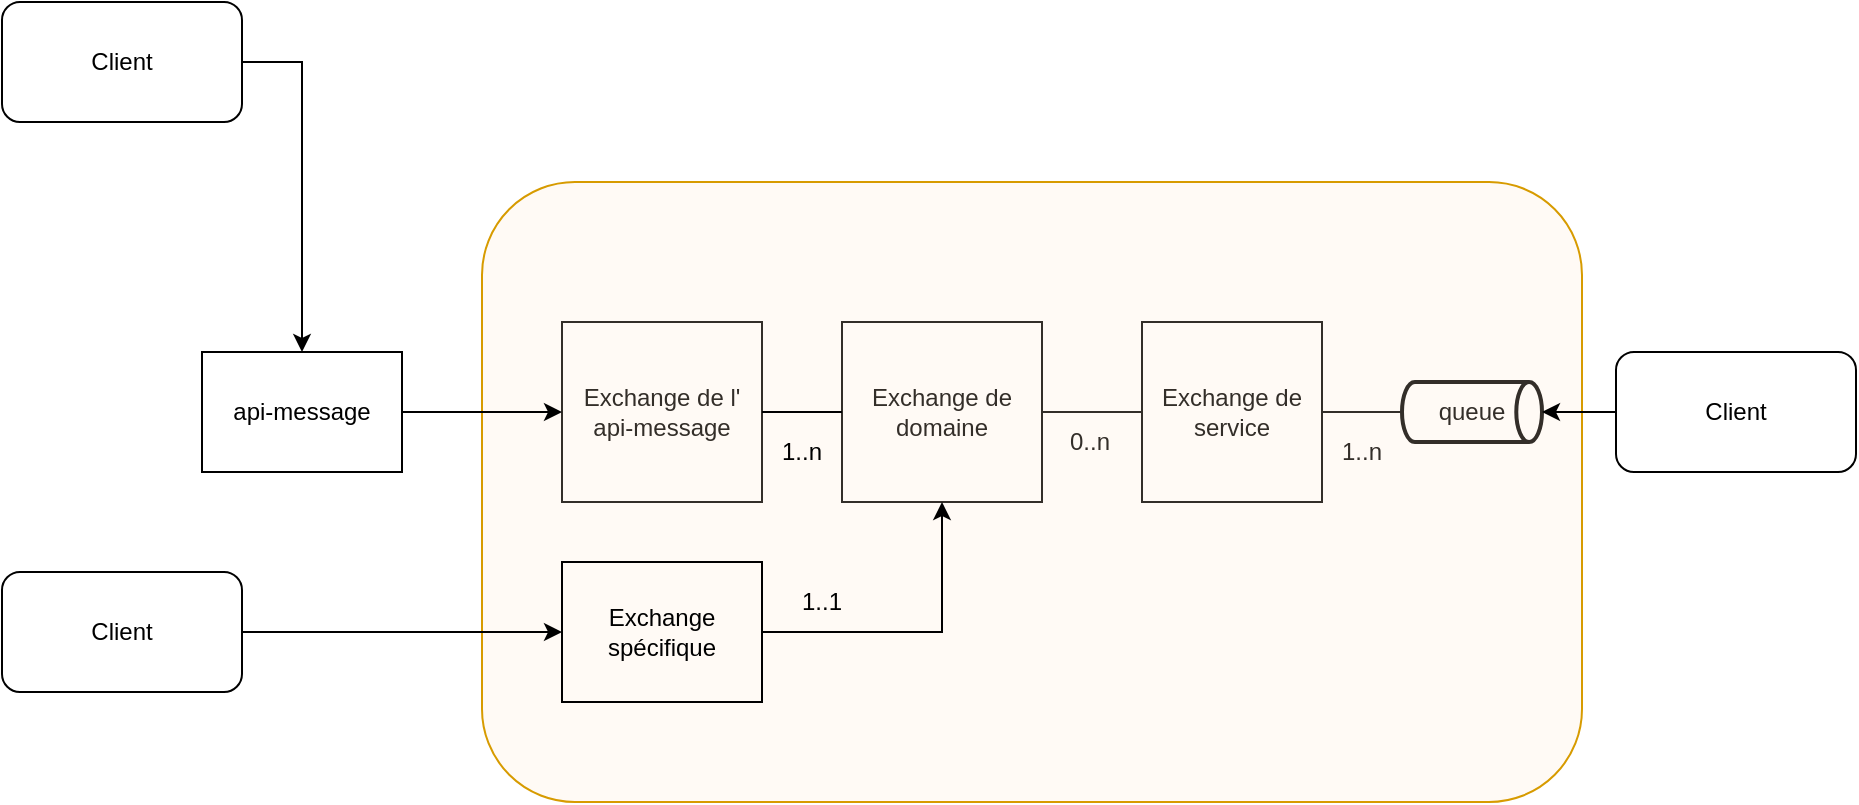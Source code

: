 <mxfile version="26.0.16">
  <diagram name="Page-1" id="UM4WadPqU_O_7prTtq_3">
    <mxGraphModel dx="1012" dy="539" grid="1" gridSize="10" guides="1" tooltips="1" connect="1" arrows="1" fold="1" page="1" pageScale="1" pageWidth="827" pageHeight="1169" background="none" math="0" shadow="0">
      <root>
        <mxCell id="0" />
        <mxCell id="1" parent="0" />
        <mxCell id="5TFMux1RP8ild-dQgcf5-1" value="Exchange de service" style="rounded=0;whiteSpace=wrap;html=1;" parent="1" vertex="1">
          <mxGeometry x="590" y="260" width="90" height="90" as="geometry" />
        </mxCell>
        <mxCell id="eWDsEHiJVU1BKkFps5_M-1" value="Exchange de domaine" style="rounded=0;whiteSpace=wrap;html=1;" vertex="1" parent="1">
          <mxGeometry x="440" y="260" width="100" height="90" as="geometry" />
        </mxCell>
        <mxCell id="eWDsEHiJVU1BKkFps5_M-3" value="Exchange de l&#39;&lt;div&gt;api-message&lt;/div&gt;" style="rounded=0;whiteSpace=wrap;html=1;" vertex="1" parent="1">
          <mxGeometry x="300" y="260" width="100" height="90" as="geometry" />
        </mxCell>
        <mxCell id="eWDsEHiJVU1BKkFps5_M-6" value="" style="endArrow=none;html=1;rounded=0;entryX=0;entryY=0.5;entryDx=0;entryDy=0;exitX=1;exitY=0.5;exitDx=0;exitDy=0;" edge="1" parent="1" source="eWDsEHiJVU1BKkFps5_M-1" target="5TFMux1RP8ild-dQgcf5-1">
          <mxGeometry width="50" height="50" relative="1" as="geometry">
            <mxPoint x="470" y="430" as="sourcePoint" />
            <mxPoint x="520" y="380" as="targetPoint" />
          </mxGeometry>
        </mxCell>
        <mxCell id="eWDsEHiJVU1BKkFps5_M-8" value="0..n" style="text;html=1;align=center;verticalAlign=middle;whiteSpace=wrap;rounded=0;" vertex="1" parent="1">
          <mxGeometry x="534" y="305" width="60" height="30" as="geometry" />
        </mxCell>
        <mxCell id="eWDsEHiJVU1BKkFps5_M-10" value="queue" style="strokeWidth=2;html=1;shape=mxgraph.flowchart.direct_data;whiteSpace=wrap;" vertex="1" parent="1">
          <mxGeometry x="720" y="290" width="70" height="30" as="geometry" />
        </mxCell>
        <mxCell id="eWDsEHiJVU1BKkFps5_M-11" value="1..n" style="text;html=1;align=center;verticalAlign=middle;whiteSpace=wrap;rounded=0;" vertex="1" parent="1">
          <mxGeometry x="670" y="310" width="60" height="30" as="geometry" />
        </mxCell>
        <mxCell id="eWDsEHiJVU1BKkFps5_M-12" value="" style="endArrow=none;html=1;rounded=0;entryX=0;entryY=0.5;entryDx=0;entryDy=0;entryPerimeter=0;exitX=1;exitY=0.5;exitDx=0;exitDy=0;" edge="1" parent="1" source="5TFMux1RP8ild-dQgcf5-1" target="eWDsEHiJVU1BKkFps5_M-10">
          <mxGeometry width="50" height="50" relative="1" as="geometry">
            <mxPoint x="670" y="305" as="sourcePoint" />
            <mxPoint x="870" y="288.421" as="targetPoint" />
          </mxGeometry>
        </mxCell>
        <mxCell id="eWDsEHiJVU1BKkFps5_M-14" value="" style="rounded=1;whiteSpace=wrap;html=1;fillColor=#ffe6cc;strokeColor=#d79b00;strokeOpacity=100;fillOpacity=20;" vertex="1" parent="1">
          <mxGeometry x="260" y="190" width="550" height="310" as="geometry" />
        </mxCell>
        <mxCell id="eWDsEHiJVU1BKkFps5_M-21" value="" style="endArrow=none;html=1;rounded=0;exitX=1;exitY=0.5;exitDx=0;exitDy=0;entryX=0;entryY=0.5;entryDx=0;entryDy=0;" edge="1" parent="1" source="eWDsEHiJVU1BKkFps5_M-3" target="eWDsEHiJVU1BKkFps5_M-1">
          <mxGeometry width="50" height="50" relative="1" as="geometry">
            <mxPoint x="390" y="360" as="sourcePoint" />
            <mxPoint x="410" y="310" as="targetPoint" />
          </mxGeometry>
        </mxCell>
        <mxCell id="eWDsEHiJVU1BKkFps5_M-22" value="1..n" style="text;html=1;align=center;verticalAlign=middle;whiteSpace=wrap;rounded=0;" vertex="1" parent="1">
          <mxGeometry x="390" y="310" width="60" height="30" as="geometry" />
        </mxCell>
        <mxCell id="eWDsEHiJVU1BKkFps5_M-35" style="edgeStyle=orthogonalEdgeStyle;rounded=0;orthogonalLoop=1;jettySize=auto;html=1;" edge="1" parent="1" source="eWDsEHiJVU1BKkFps5_M-23" target="eWDsEHiJVU1BKkFps5_M-1">
          <mxGeometry relative="1" as="geometry" />
        </mxCell>
        <mxCell id="eWDsEHiJVU1BKkFps5_M-23" value="Exchange spécifique" style="rounded=0;whiteSpace=wrap;html=1;fillColor=none;" vertex="1" parent="1">
          <mxGeometry x="300" y="380" width="100" height="70" as="geometry" />
        </mxCell>
        <mxCell id="eWDsEHiJVU1BKkFps5_M-24" style="edgeStyle=orthogonalEdgeStyle;rounded=0;orthogonalLoop=1;jettySize=auto;html=1;exitX=0.5;exitY=1;exitDx=0;exitDy=0;" edge="1" parent="1" source="eWDsEHiJVU1BKkFps5_M-23" target="eWDsEHiJVU1BKkFps5_M-23">
          <mxGeometry relative="1" as="geometry" />
        </mxCell>
        <mxCell id="eWDsEHiJVU1BKkFps5_M-33" style="edgeStyle=orthogonalEdgeStyle;rounded=0;orthogonalLoop=1;jettySize=auto;html=1;" edge="1" parent="1" source="eWDsEHiJVU1BKkFps5_M-25" target="eWDsEHiJVU1BKkFps5_M-3">
          <mxGeometry relative="1" as="geometry">
            <mxPoint x="250" y="300" as="targetPoint" />
          </mxGeometry>
        </mxCell>
        <mxCell id="eWDsEHiJVU1BKkFps5_M-25" value="api-message" style="rounded=0;whiteSpace=wrap;html=1;" vertex="1" parent="1">
          <mxGeometry x="120" y="275" width="100" height="60" as="geometry" />
        </mxCell>
        <mxCell id="eWDsEHiJVU1BKkFps5_M-28" style="edgeStyle=orthogonalEdgeStyle;rounded=0;orthogonalLoop=1;jettySize=auto;html=1;exitX=1;exitY=0.5;exitDx=0;exitDy=0;" edge="1" parent="1" source="eWDsEHiJVU1BKkFps5_M-26" target="eWDsEHiJVU1BKkFps5_M-25">
          <mxGeometry relative="1" as="geometry" />
        </mxCell>
        <mxCell id="eWDsEHiJVU1BKkFps5_M-26" value="Client" style="rounded=1;whiteSpace=wrap;html=1;" vertex="1" parent="1">
          <mxGeometry x="20" y="100" width="120" height="60" as="geometry" />
        </mxCell>
        <mxCell id="eWDsEHiJVU1BKkFps5_M-31" style="edgeStyle=orthogonalEdgeStyle;rounded=0;orthogonalLoop=1;jettySize=auto;html=1;exitX=1;exitY=0.5;exitDx=0;exitDy=0;" edge="1" parent="1" source="eWDsEHiJVU1BKkFps5_M-29" target="eWDsEHiJVU1BKkFps5_M-23">
          <mxGeometry relative="1" as="geometry">
            <mxPoint x="270" y="415" as="targetPoint" />
          </mxGeometry>
        </mxCell>
        <mxCell id="eWDsEHiJVU1BKkFps5_M-29" value="Client" style="rounded=1;whiteSpace=wrap;html=1;" vertex="1" parent="1">
          <mxGeometry x="20" y="385" width="120" height="60" as="geometry" />
        </mxCell>
        <mxCell id="eWDsEHiJVU1BKkFps5_M-36" value="1..1" style="text;html=1;align=center;verticalAlign=middle;whiteSpace=wrap;rounded=0;" vertex="1" parent="1">
          <mxGeometry x="400" y="385" width="60" height="30" as="geometry" />
        </mxCell>
        <mxCell id="eWDsEHiJVU1BKkFps5_M-37" value="Client" style="rounded=1;whiteSpace=wrap;html=1;" vertex="1" parent="1">
          <mxGeometry x="827" y="275" width="120" height="60" as="geometry" />
        </mxCell>
        <mxCell id="eWDsEHiJVU1BKkFps5_M-39" style="edgeStyle=orthogonalEdgeStyle;rounded=0;orthogonalLoop=1;jettySize=auto;html=1;entryX=1;entryY=0.5;entryDx=0;entryDy=0;entryPerimeter=0;" edge="1" parent="1" source="eWDsEHiJVU1BKkFps5_M-37" target="eWDsEHiJVU1BKkFps5_M-10">
          <mxGeometry relative="1" as="geometry" />
        </mxCell>
      </root>
    </mxGraphModel>
  </diagram>
</mxfile>
